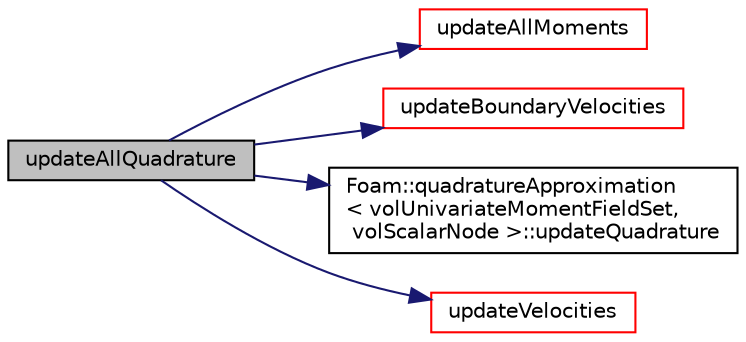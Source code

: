 digraph "updateAllQuadrature"
{
  bgcolor="transparent";
  edge [fontname="Helvetica",fontsize="10",labelfontname="Helvetica",labelfontsize="10"];
  node [fontname="Helvetica",fontsize="10",shape=record];
  rankdir="LR";
  Node1 [label="updateAllQuadrature",height=0.2,width=0.4,color="black", fillcolor="grey75", style="filled", fontcolor="black"];
  Node1 -> Node2 [color="midnightblue",fontsize="10",style="solid",fontname="Helvetica"];
  Node2 [label="updateAllMoments",height=0.2,width=0.4,color="red",URL="$a00101.html#abdcac0b11d8065805cb7abfc5dee64d0",tooltip="Recalculate the moments from the quadrature nodes. "];
  Node1 -> Node3 [color="midnightblue",fontsize="10",style="solid",fontname="Helvetica"];
  Node3 [label="updateBoundaryVelocities",height=0.2,width=0.4,color="red",URL="$a00101.html#aa539aa2c2d5c6521a45ef8a8c7aff7ee",tooltip="Update node velocities on fixed-value boundaries. "];
  Node1 -> Node4 [color="midnightblue",fontsize="10",style="solid",fontname="Helvetica"];
  Node4 [label="Foam::quadratureApproximation\l\< volUnivariateMomentFieldSet,\l volScalarNode \>::updateQuadrature",height=0.2,width=0.4,color="black",URL="$a00136.html#ac4aec727fcdd873ea78763aaeeb86e14",tooltip="Recalculate the quadrature nodes from the moments. "];
  Node1 -> Node5 [color="midnightblue",fontsize="10",style="solid",fontname="Helvetica"];
  Node5 [label="updateVelocities",height=0.2,width=0.4,color="red",URL="$a00101.html#ae605ec130ded2b61f6b78d19af264a54",tooltip="Recalculate the velocity abscissae from the velocity moments. "];
}
